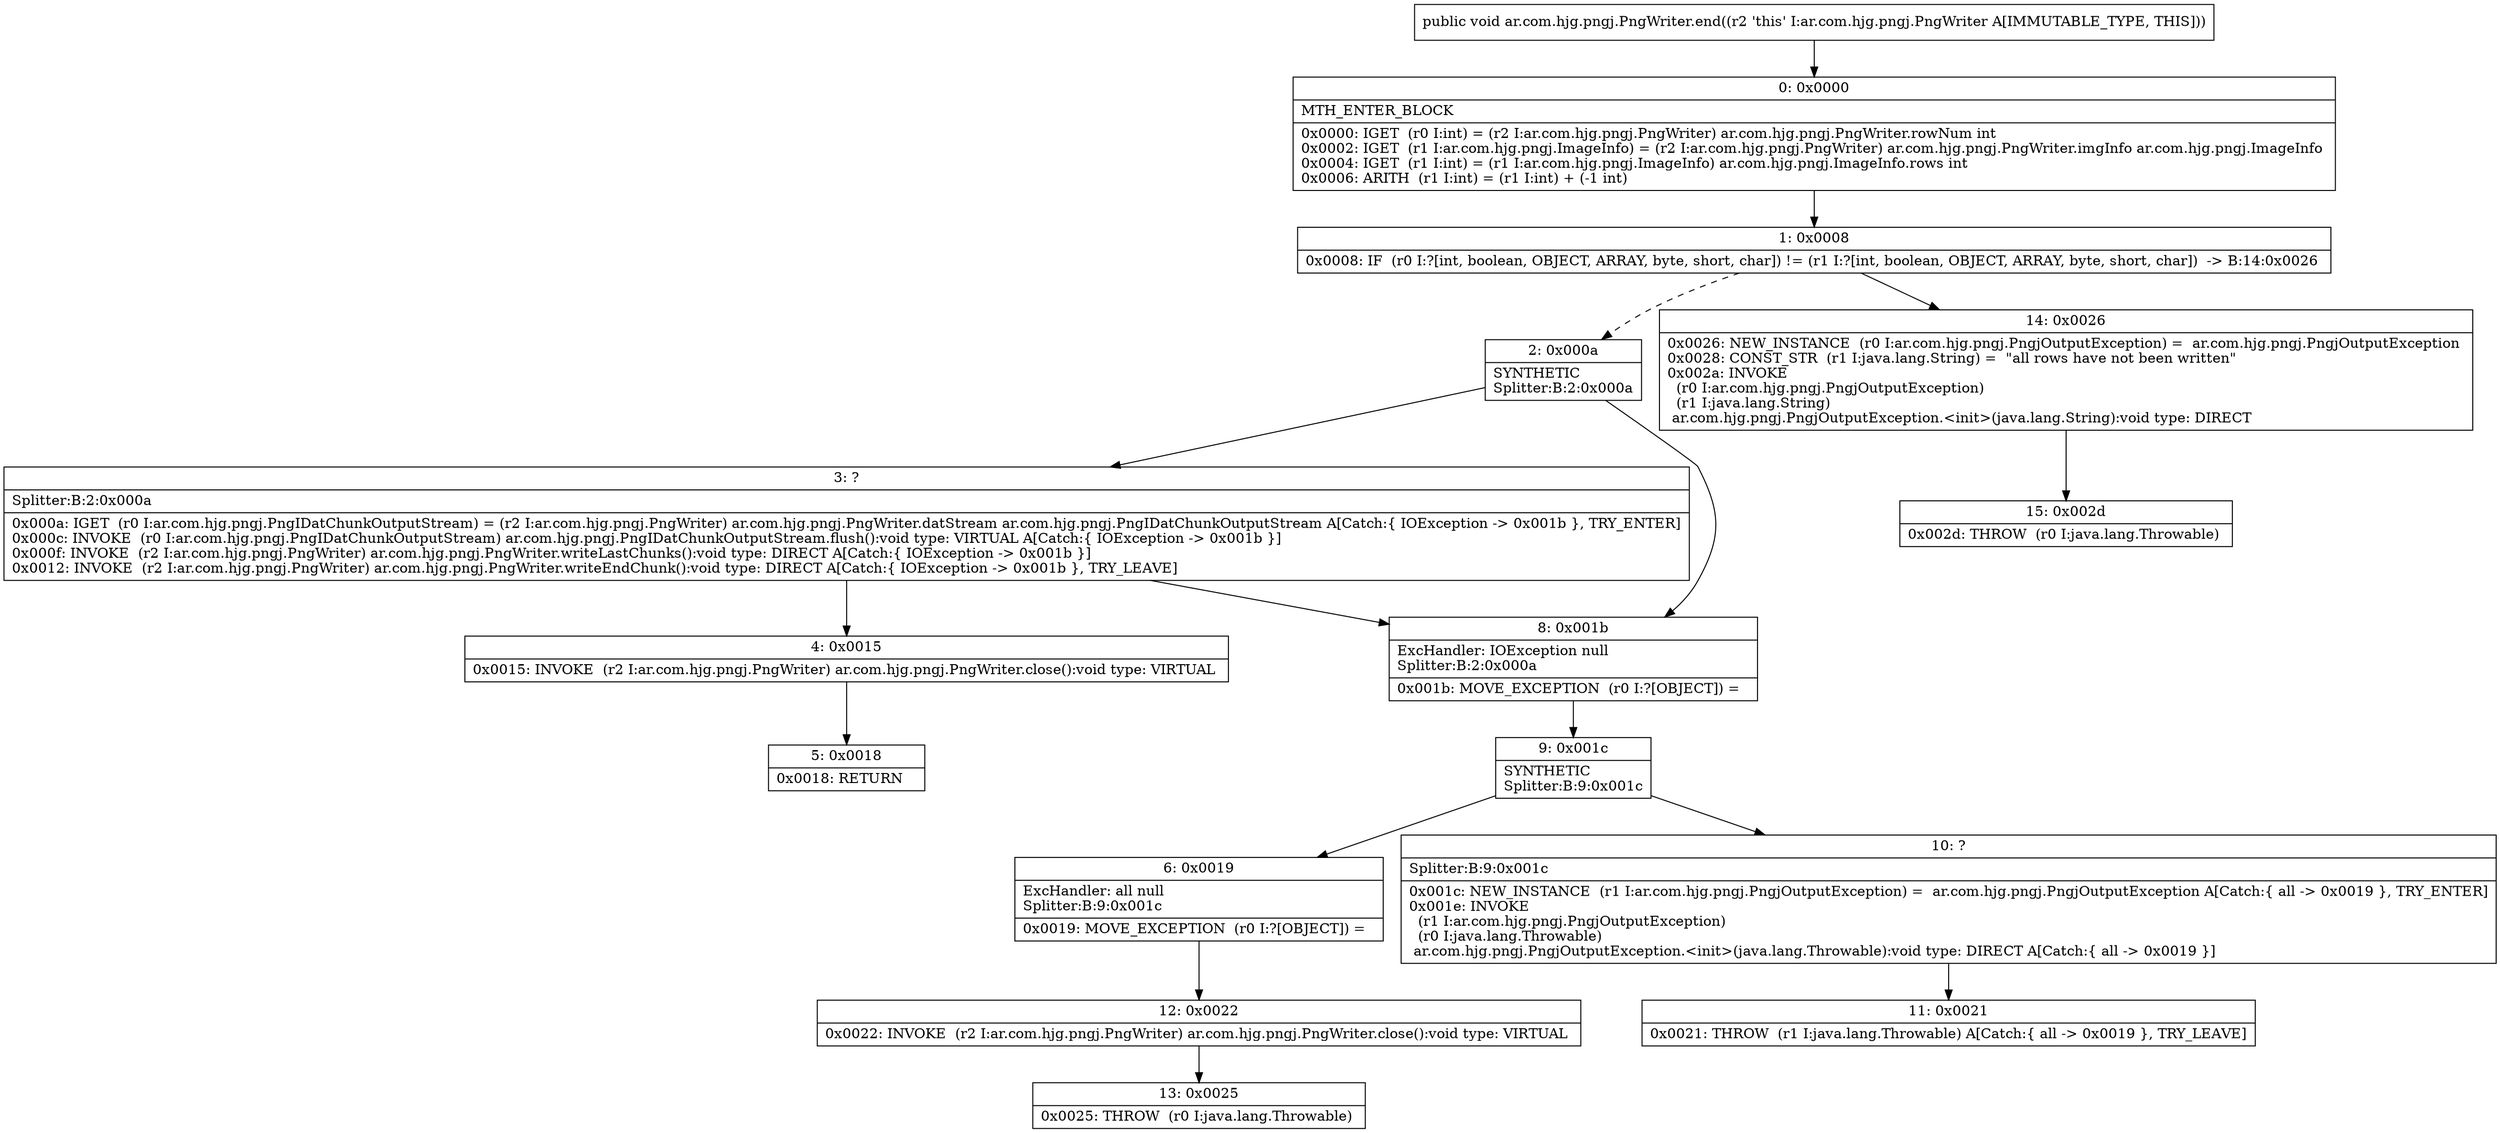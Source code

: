 digraph "CFG forar.com.hjg.pngj.PngWriter.end()V" {
Node_0 [shape=record,label="{0\:\ 0x0000|MTH_ENTER_BLOCK\l|0x0000: IGET  (r0 I:int) = (r2 I:ar.com.hjg.pngj.PngWriter) ar.com.hjg.pngj.PngWriter.rowNum int \l0x0002: IGET  (r1 I:ar.com.hjg.pngj.ImageInfo) = (r2 I:ar.com.hjg.pngj.PngWriter) ar.com.hjg.pngj.PngWriter.imgInfo ar.com.hjg.pngj.ImageInfo \l0x0004: IGET  (r1 I:int) = (r1 I:ar.com.hjg.pngj.ImageInfo) ar.com.hjg.pngj.ImageInfo.rows int \l0x0006: ARITH  (r1 I:int) = (r1 I:int) + (\-1 int) \l}"];
Node_1 [shape=record,label="{1\:\ 0x0008|0x0008: IF  (r0 I:?[int, boolean, OBJECT, ARRAY, byte, short, char]) != (r1 I:?[int, boolean, OBJECT, ARRAY, byte, short, char])  \-\> B:14:0x0026 \l}"];
Node_2 [shape=record,label="{2\:\ 0x000a|SYNTHETIC\lSplitter:B:2:0x000a\l}"];
Node_3 [shape=record,label="{3\:\ ?|Splitter:B:2:0x000a\l|0x000a: IGET  (r0 I:ar.com.hjg.pngj.PngIDatChunkOutputStream) = (r2 I:ar.com.hjg.pngj.PngWriter) ar.com.hjg.pngj.PngWriter.datStream ar.com.hjg.pngj.PngIDatChunkOutputStream A[Catch:\{ IOException \-\> 0x001b \}, TRY_ENTER]\l0x000c: INVOKE  (r0 I:ar.com.hjg.pngj.PngIDatChunkOutputStream) ar.com.hjg.pngj.PngIDatChunkOutputStream.flush():void type: VIRTUAL A[Catch:\{ IOException \-\> 0x001b \}]\l0x000f: INVOKE  (r2 I:ar.com.hjg.pngj.PngWriter) ar.com.hjg.pngj.PngWriter.writeLastChunks():void type: DIRECT A[Catch:\{ IOException \-\> 0x001b \}]\l0x0012: INVOKE  (r2 I:ar.com.hjg.pngj.PngWriter) ar.com.hjg.pngj.PngWriter.writeEndChunk():void type: DIRECT A[Catch:\{ IOException \-\> 0x001b \}, TRY_LEAVE]\l}"];
Node_4 [shape=record,label="{4\:\ 0x0015|0x0015: INVOKE  (r2 I:ar.com.hjg.pngj.PngWriter) ar.com.hjg.pngj.PngWriter.close():void type: VIRTUAL \l}"];
Node_5 [shape=record,label="{5\:\ 0x0018|0x0018: RETURN   \l}"];
Node_6 [shape=record,label="{6\:\ 0x0019|ExcHandler: all null\lSplitter:B:9:0x001c\l|0x0019: MOVE_EXCEPTION  (r0 I:?[OBJECT]) =  \l}"];
Node_8 [shape=record,label="{8\:\ 0x001b|ExcHandler: IOException null\lSplitter:B:2:0x000a\l|0x001b: MOVE_EXCEPTION  (r0 I:?[OBJECT]) =  \l}"];
Node_9 [shape=record,label="{9\:\ 0x001c|SYNTHETIC\lSplitter:B:9:0x001c\l}"];
Node_10 [shape=record,label="{10\:\ ?|Splitter:B:9:0x001c\l|0x001c: NEW_INSTANCE  (r1 I:ar.com.hjg.pngj.PngjOutputException) =  ar.com.hjg.pngj.PngjOutputException A[Catch:\{ all \-\> 0x0019 \}, TRY_ENTER]\l0x001e: INVOKE  \l  (r1 I:ar.com.hjg.pngj.PngjOutputException)\l  (r0 I:java.lang.Throwable)\l ar.com.hjg.pngj.PngjOutputException.\<init\>(java.lang.Throwable):void type: DIRECT A[Catch:\{ all \-\> 0x0019 \}]\l}"];
Node_11 [shape=record,label="{11\:\ 0x0021|0x0021: THROW  (r1 I:java.lang.Throwable) A[Catch:\{ all \-\> 0x0019 \}, TRY_LEAVE]\l}"];
Node_12 [shape=record,label="{12\:\ 0x0022|0x0022: INVOKE  (r2 I:ar.com.hjg.pngj.PngWriter) ar.com.hjg.pngj.PngWriter.close():void type: VIRTUAL \l}"];
Node_13 [shape=record,label="{13\:\ 0x0025|0x0025: THROW  (r0 I:java.lang.Throwable) \l}"];
Node_14 [shape=record,label="{14\:\ 0x0026|0x0026: NEW_INSTANCE  (r0 I:ar.com.hjg.pngj.PngjOutputException) =  ar.com.hjg.pngj.PngjOutputException \l0x0028: CONST_STR  (r1 I:java.lang.String) =  \"all rows have not been written\" \l0x002a: INVOKE  \l  (r0 I:ar.com.hjg.pngj.PngjOutputException)\l  (r1 I:java.lang.String)\l ar.com.hjg.pngj.PngjOutputException.\<init\>(java.lang.String):void type: DIRECT \l}"];
Node_15 [shape=record,label="{15\:\ 0x002d|0x002d: THROW  (r0 I:java.lang.Throwable) \l}"];
MethodNode[shape=record,label="{public void ar.com.hjg.pngj.PngWriter.end((r2 'this' I:ar.com.hjg.pngj.PngWriter A[IMMUTABLE_TYPE, THIS])) }"];
MethodNode -> Node_0;
Node_0 -> Node_1;
Node_1 -> Node_2[style=dashed];
Node_1 -> Node_14;
Node_2 -> Node_3;
Node_2 -> Node_8;
Node_3 -> Node_4;
Node_3 -> Node_8;
Node_4 -> Node_5;
Node_6 -> Node_12;
Node_8 -> Node_9;
Node_9 -> Node_10;
Node_9 -> Node_6;
Node_10 -> Node_11;
Node_12 -> Node_13;
Node_14 -> Node_15;
}

